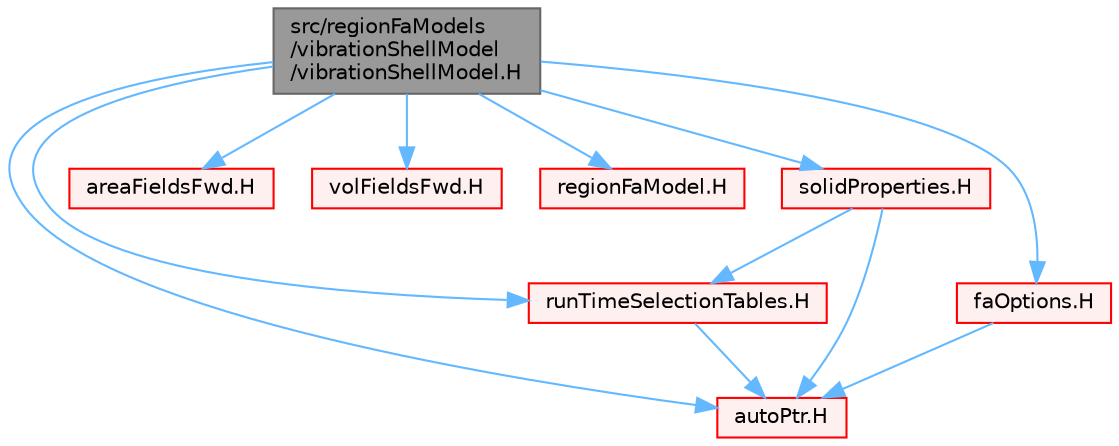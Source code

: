 digraph "src/regionFaModels/vibrationShellModel/vibrationShellModel.H"
{
 // LATEX_PDF_SIZE
  bgcolor="transparent";
  edge [fontname=Helvetica,fontsize=10,labelfontname=Helvetica,labelfontsize=10];
  node [fontname=Helvetica,fontsize=10,shape=box,height=0.2,width=0.4];
  Node1 [id="Node000001",label="src/regionFaModels\l/vibrationShellModel\l/vibrationShellModel.H",height=0.2,width=0.4,color="gray40", fillcolor="grey60", style="filled", fontcolor="black",tooltip=" "];
  Node1 -> Node2 [id="edge1_Node000001_Node000002",color="steelblue1",style="solid",tooltip=" "];
  Node2 [id="Node000002",label="runTimeSelectionTables.H",height=0.2,width=0.4,color="red", fillcolor="#FFF0F0", style="filled",URL="$runTimeSelectionTables_8H.html",tooltip="Macros to ease declaration of run-time selection tables."];
  Node2 -> Node81 [id="edge2_Node000002_Node000081",color="steelblue1",style="solid",tooltip=" "];
  Node81 [id="Node000081",label="autoPtr.H",height=0.2,width=0.4,color="red", fillcolor="#FFF0F0", style="filled",URL="$autoPtr_8H.html",tooltip=" "];
  Node1 -> Node81 [id="edge3_Node000001_Node000081",color="steelblue1",style="solid",tooltip=" "];
  Node1 -> Node94 [id="edge4_Node000001_Node000094",color="steelblue1",style="solid",tooltip=" "];
  Node94 [id="Node000094",label="areaFieldsFwd.H",height=0.2,width=0.4,color="red", fillcolor="#FFF0F0", style="filled",URL="$areaFieldsFwd_8H.html",tooltip="Forwards and collection of common area field types."];
  Node1 -> Node144 [id="edge5_Node000001_Node000144",color="steelblue1",style="solid",tooltip=" "];
  Node144 [id="Node000144",label="volFieldsFwd.H",height=0.2,width=0.4,color="red", fillcolor="#FFF0F0", style="filled",URL="$volFieldsFwd_8H.html",tooltip="Forwards and collection of common volume field types."];
  Node1 -> Node145 [id="edge6_Node000001_Node000145",color="steelblue1",style="solid",tooltip=" "];
  Node145 [id="Node000145",label="regionFaModel.H",height=0.2,width=0.4,color="red", fillcolor="#FFF0F0", style="filled",URL="$regionFaModel_8H.html",tooltip=" "];
  Node1 -> Node405 [id="edge7_Node000001_Node000405",color="steelblue1",style="solid",tooltip=" "];
  Node405 [id="Node000405",label="faOptions.H",height=0.2,width=0.4,color="red", fillcolor="#FFF0F0", style="filled",URL="$faOptions_8H.html",tooltip=" "];
  Node405 -> Node81 [id="edge8_Node000405_Node000081",color="steelblue1",style="solid",tooltip=" "];
  Node1 -> Node415 [id="edge9_Node000001_Node000415",color="steelblue1",style="solid",tooltip=" "];
  Node415 [id="Node000415",label="solidProperties.H",height=0.2,width=0.4,color="red", fillcolor="#FFF0F0", style="filled",URL="$solidProperties_8H.html",tooltip=" "];
  Node415 -> Node81 [id="edge10_Node000415_Node000081",color="steelblue1",style="solid",tooltip=" "];
  Node415 -> Node2 [id="edge11_Node000415_Node000002",color="steelblue1",style="solid",tooltip=" "];
}
